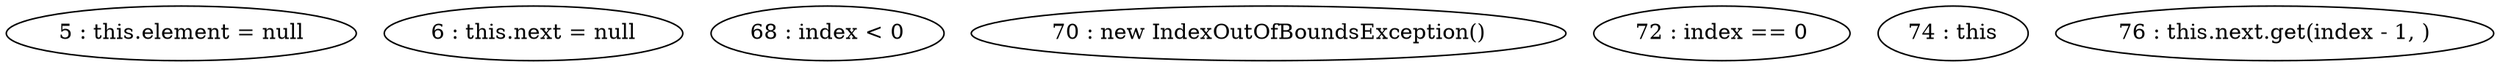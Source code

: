 digraph G {
"5 : this.element = null"
"6 : this.next = null"
"68 : index < 0"
"70 : new IndexOutOfBoundsException()"
"72 : index == 0"
"74 : this"
"76 : this.next.get(index - 1, )"
}